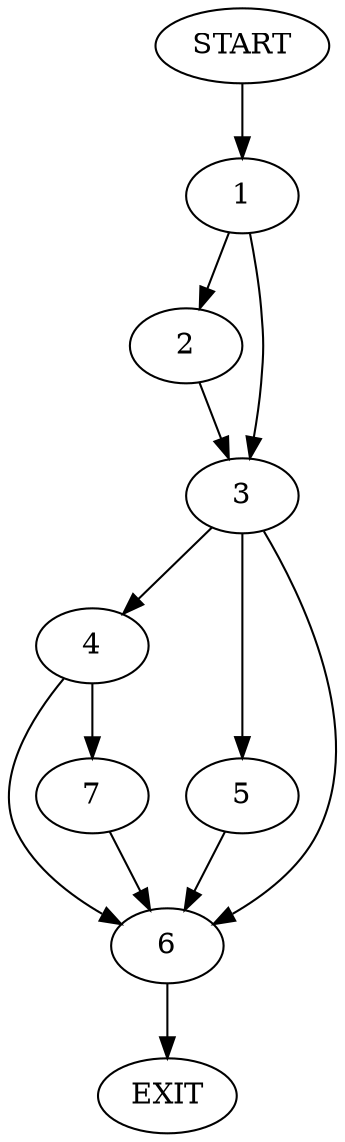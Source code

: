 digraph {
0 [label="START"]
8 [label="EXIT"]
0 -> 1
1 -> 2
1 -> 3
3 -> 4
3 -> 5
3 -> 6
2 -> 3
4 -> 7
4 -> 6
5 -> 6
6 -> 8
7 -> 6
}
